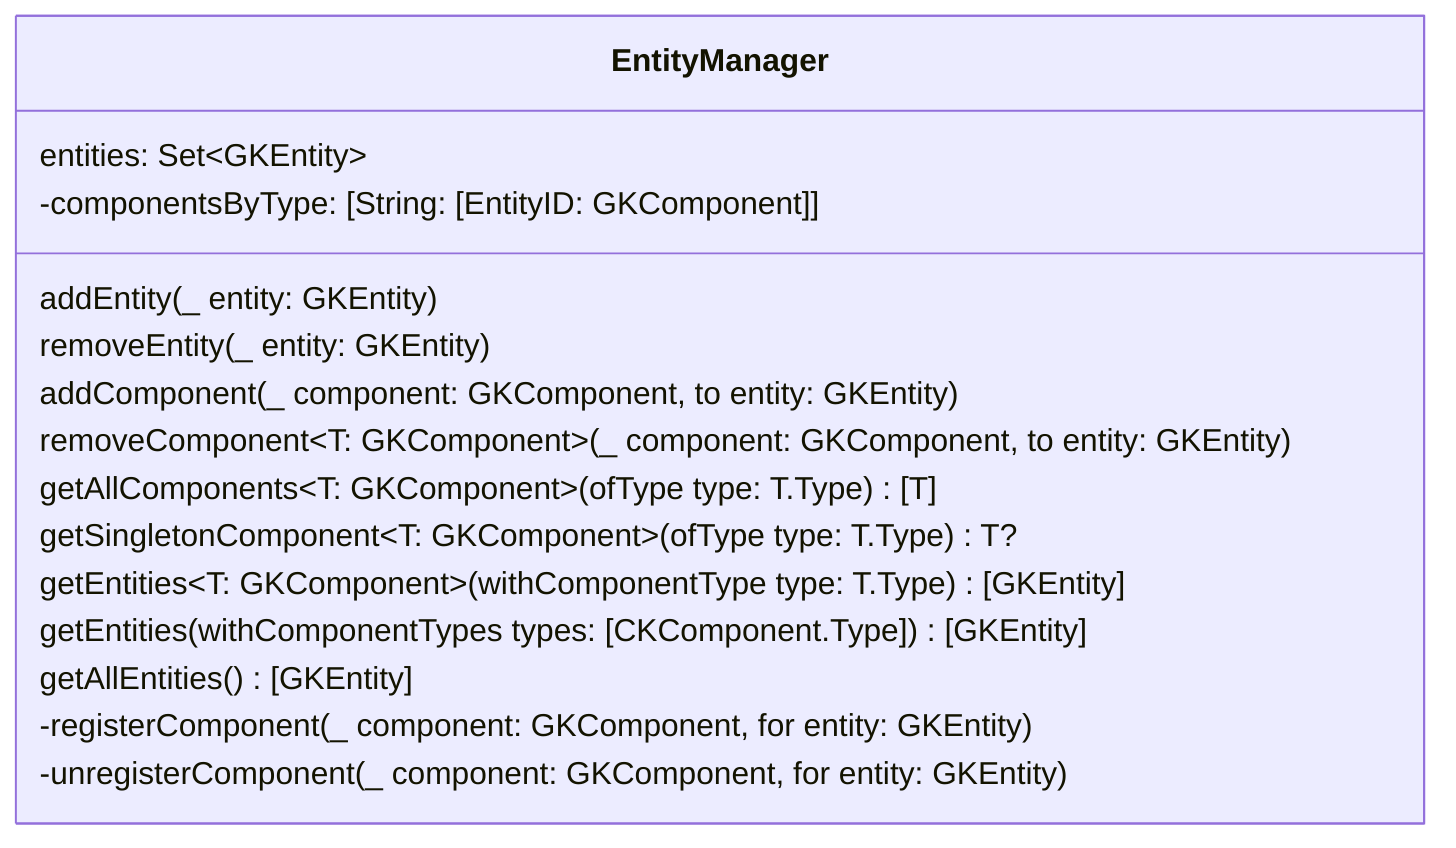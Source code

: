 classDiagram
  class EntityManager {
    entities: Set~GKEntity~
    -componentsByType: [String: [EntityID: GKComponent]]
    addEntity(_ entity: GKEntity)
    removeEntity(_ entity: GKEntity)
    addComponent(_ component: GKComponent, to entity: GKEntity)
    removeComponent~T: GKComponent~(_ component: GKComponent, to entity: GKEntity)
    getAllComponents~T: GKComponent~(ofType type: T.Type) [T]
    getSingletonComponent~T: GKComponent~(ofType type: T.Type) T?
    getEntities~T: GKComponent~(withComponentType type: T.Type) [GKEntity]
    getEntities(withComponentTypes types: [CKComponent.Type]) [GKEntity]
    getAllEntities() [GKEntity]
    -registerComponent(_ component: GKComponent, for entity: GKEntity)
    -unregisterComponent(_ component: GKComponent, for entity: GKEntity)
  }